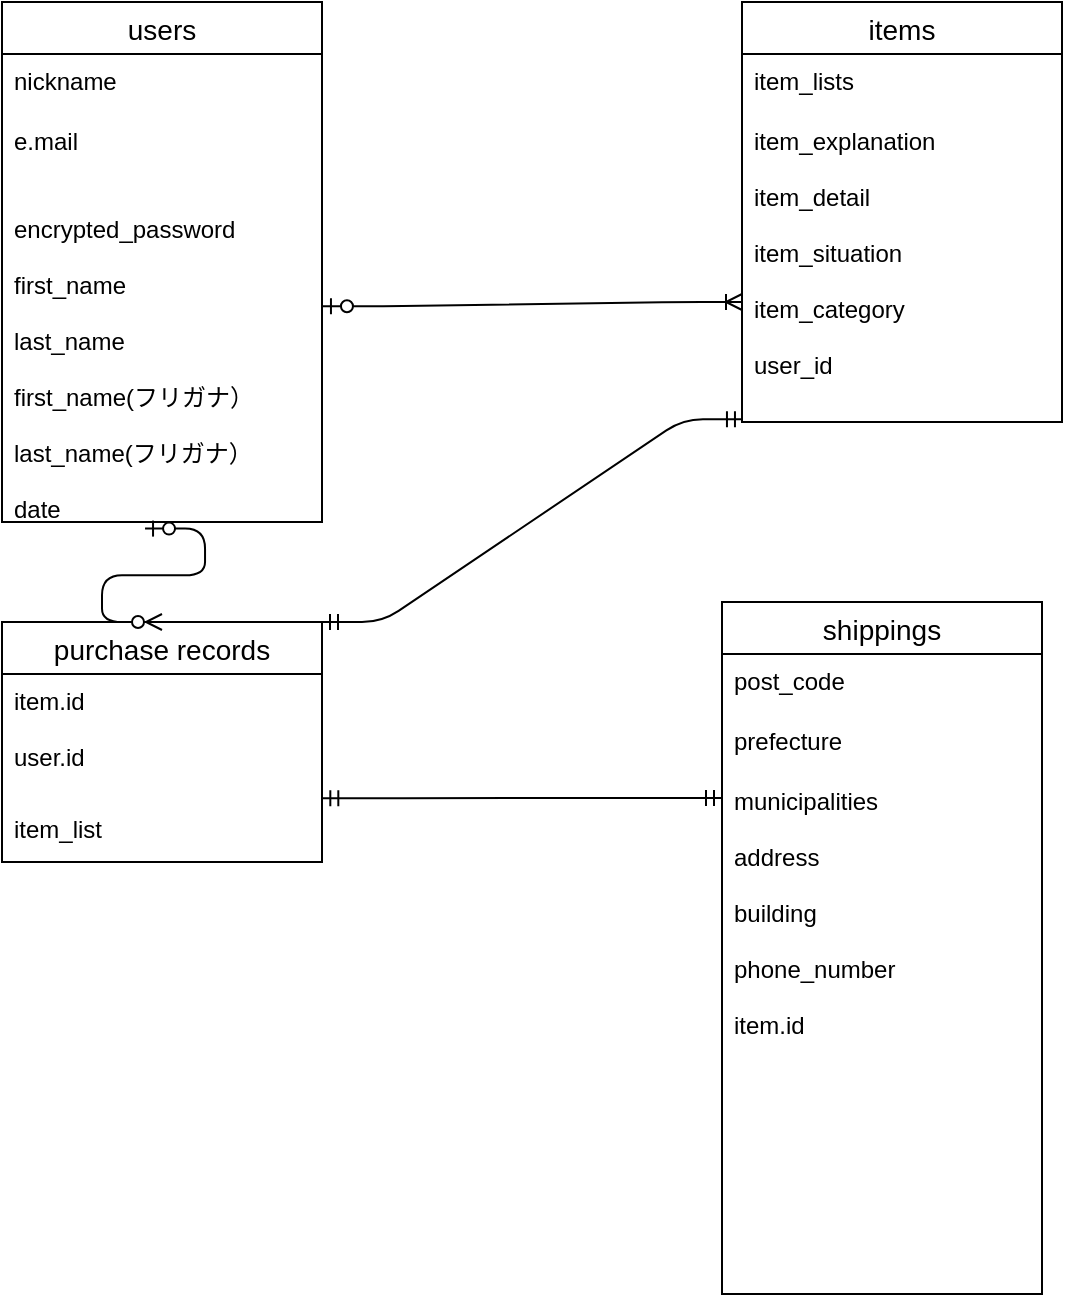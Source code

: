 <mxfile>
    <diagram id="E9uGaEW5NqoktFJuC1ze" name="ページ1">
        <mxGraphModel dx="1335" dy="764" grid="1" gridSize="10" guides="1" tooltips="1" connect="1" arrows="1" fold="1" page="1" pageScale="1" pageWidth="583" pageHeight="827" math="0" shadow="0">
            <root>
                <mxCell id="0"/>
                <mxCell id="1" parent="0"/>
                <mxCell id="89" value="users" style="swimlane;fontStyle=0;childLayout=stackLayout;horizontal=1;startSize=26;horizontalStack=0;resizeParent=1;resizeParentMax=0;resizeLast=0;collapsible=1;marginBottom=0;align=center;fontSize=14;" parent="1" vertex="1">
                    <mxGeometry x="130" y="140" width="160" height="260" as="geometry">
                        <mxRectangle x="130" y="140" width="70" height="26" as="alternateBounds"/>
                    </mxGeometry>
                </mxCell>
                <mxCell id="90" value="nickname&#10;&#10;&#10;&#10;&#10;&#10;encru" style="text;strokeColor=none;fillColor=none;spacingLeft=4;spacingRight=4;overflow=hidden;rotatable=0;points=[[0,0.5],[1,0.5]];portConstraint=eastwest;fontSize=12;" parent="89" vertex="1">
                    <mxGeometry y="26" width="160" height="30" as="geometry"/>
                </mxCell>
                <mxCell id="91" value="e.mail" style="text;strokeColor=none;fillColor=none;spacingLeft=4;spacingRight=4;overflow=hidden;rotatable=0;points=[[0,0.5],[1,0.5]];portConstraint=eastwest;fontSize=12;" parent="89" vertex="1">
                    <mxGeometry y="56" width="160" height="30" as="geometry"/>
                </mxCell>
                <mxCell id="92" value="&#10;encrypted_password&#10;&#10;first_name&#10;&#10;last_name&#10;&#10;first_name(フリガナ）&#10; &#10;last_name(フリガナ）&#10;&#10;date " style="text;strokeColor=none;fillColor=none;spacingLeft=4;spacingRight=4;overflow=hidden;rotatable=0;points=[[0,0.5],[1,0.5]];portConstraint=eastwest;fontSize=12;" parent="89" vertex="1">
                    <mxGeometry y="86" width="160" height="174" as="geometry"/>
                </mxCell>
                <mxCell id="93" value="items" style="swimlane;fontStyle=0;childLayout=stackLayout;horizontal=1;startSize=26;horizontalStack=0;resizeParent=1;resizeParentMax=0;resizeLast=0;collapsible=1;marginBottom=0;align=center;fontSize=14;" parent="1" vertex="1">
                    <mxGeometry x="500" y="140" width="160" height="210" as="geometry"/>
                </mxCell>
                <mxCell id="95" value="item_lists" style="text;strokeColor=none;fillColor=none;spacingLeft=4;spacingRight=4;overflow=hidden;rotatable=0;points=[[0,0.5],[1,0.5]];portConstraint=eastwest;fontSize=12;" parent="93" vertex="1">
                    <mxGeometry y="26" width="160" height="30" as="geometry"/>
                </mxCell>
                <mxCell id="96" value="item_explanation&#10;&#10;item_detail&#10;&#10;item_situation&#10;&#10;item_category&#10;&#10;user_id" style="text;strokeColor=none;fillColor=none;spacingLeft=4;spacingRight=4;overflow=hidden;rotatable=0;points=[[0,0.5],[1,0.5]];portConstraint=eastwest;fontSize=12;" parent="93" vertex="1">
                    <mxGeometry y="56" width="160" height="154" as="geometry"/>
                </mxCell>
                <mxCell id="97" value="purchase records" style="swimlane;fontStyle=0;childLayout=stackLayout;horizontal=1;startSize=26;horizontalStack=0;resizeParent=1;resizeParentMax=0;resizeLast=0;collapsible=1;marginBottom=0;align=center;fontSize=14;" parent="1" vertex="1">
                    <mxGeometry x="130" y="450" width="160" height="120" as="geometry"/>
                </mxCell>
                <mxCell id="98" value="item.id&#10;&#10;user.id" style="text;strokeColor=none;fillColor=none;spacingLeft=4;spacingRight=4;overflow=hidden;rotatable=0;points=[[0,0.5],[1,0.5]];portConstraint=eastwest;fontSize=12;" parent="97" vertex="1">
                    <mxGeometry y="26" width="160" height="64" as="geometry"/>
                </mxCell>
                <mxCell id="100" value="item_list" style="text;strokeColor=none;fillColor=none;spacingLeft=4;spacingRight=4;overflow=hidden;rotatable=0;points=[[0,0.5],[1,0.5]];portConstraint=eastwest;fontSize=12;" parent="97" vertex="1">
                    <mxGeometry y="90" width="160" height="30" as="geometry"/>
                </mxCell>
                <mxCell id="101" value="shippings" style="swimlane;fontStyle=0;childLayout=stackLayout;horizontal=1;startSize=26;horizontalStack=0;resizeParent=1;resizeParentMax=0;resizeLast=0;collapsible=1;marginBottom=0;align=center;fontSize=14;" parent="1" vertex="1">
                    <mxGeometry x="490" y="440" width="160" height="346" as="geometry"/>
                </mxCell>
                <mxCell id="102" value="post_code&#10;" style="text;strokeColor=none;fillColor=none;spacingLeft=4;spacingRight=4;overflow=hidden;rotatable=0;points=[[0,0.5],[1,0.5]];portConstraint=eastwest;fontSize=12;" parent="101" vertex="1">
                    <mxGeometry y="26" width="160" height="30" as="geometry"/>
                </mxCell>
                <mxCell id="103" value="prefecture" style="text;strokeColor=none;fillColor=none;spacingLeft=4;spacingRight=4;overflow=hidden;rotatable=0;points=[[0,0.5],[1,0.5]];portConstraint=eastwest;fontSize=12;" parent="101" vertex="1">
                    <mxGeometry y="56" width="160" height="30" as="geometry"/>
                </mxCell>
                <mxCell id="104" value="municipalities&#10;&#10;address&#10;&#10;building&#10;&#10;phone_number&#10;&#10;item.id&#10;&#10;&#10;" style="text;strokeColor=none;fillColor=none;spacingLeft=4;spacingRight=4;overflow=hidden;rotatable=0;points=[[0,0.5],[1,0.5]];portConstraint=eastwest;fontSize=12;" parent="101" vertex="1">
                    <mxGeometry y="86" width="160" height="260" as="geometry"/>
                </mxCell>
                <mxCell id="113" value="" style="edgeStyle=entityRelationEdgeStyle;fontSize=12;html=1;endArrow=ERmandOne;startArrow=ERmandOne;exitX=1.001;exitY=-0.064;exitDx=0;exitDy=0;exitPerimeter=0;" parent="1" source="100" edge="1">
                    <mxGeometry width="100" height="100" relative="1" as="geometry">
                        <mxPoint x="360" y="820" as="sourcePoint"/>
                        <mxPoint x="490" y="538" as="targetPoint"/>
                    </mxGeometry>
                </mxCell>
                <mxCell id="117" value="" style="edgeStyle=entityRelationEdgeStyle;fontSize=12;html=1;endArrow=ERoneToMany;startArrow=ERzeroToOne;exitX=1.003;exitY=0.38;exitDx=0;exitDy=0;exitPerimeter=0;" parent="1" source="92" edge="1">
                    <mxGeometry width="100" height="100" relative="1" as="geometry">
                        <mxPoint x="340" y="280" as="sourcePoint"/>
                        <mxPoint x="500" y="290" as="targetPoint"/>
                    </mxGeometry>
                </mxCell>
                <mxCell id="118" value="" style="edgeStyle=entityRelationEdgeStyle;fontSize=12;html=1;endArrow=ERzeroToMany;startArrow=ERzeroToOne;exitX=0.447;exitY=1.019;exitDx=0;exitDy=0;exitPerimeter=0;entryX=0.5;entryY=0;entryDx=0;entryDy=0;" parent="1" source="92" target="97" edge="1">
                    <mxGeometry width="100" height="100" relative="1" as="geometry">
                        <mxPoint x="330" y="530" as="sourcePoint"/>
                        <mxPoint x="430" y="430" as="targetPoint"/>
                    </mxGeometry>
                </mxCell>
                <mxCell id="121" value="" style="edgeStyle=entityRelationEdgeStyle;fontSize=12;html=1;endArrow=ERmandOne;startArrow=ERmandOne;exitX=1;exitY=0;exitDx=0;exitDy=0;entryX=0.003;entryY=0.991;entryDx=0;entryDy=0;entryPerimeter=0;" parent="1" source="97" target="96" edge="1">
                    <mxGeometry width="100" height="100" relative="1" as="geometry">
                        <mxPoint x="330" y="530" as="sourcePoint"/>
                        <mxPoint x="430" y="430" as="targetPoint"/>
                    </mxGeometry>
                </mxCell>
            </root>
        </mxGraphModel>
    </diagram>
</mxfile>